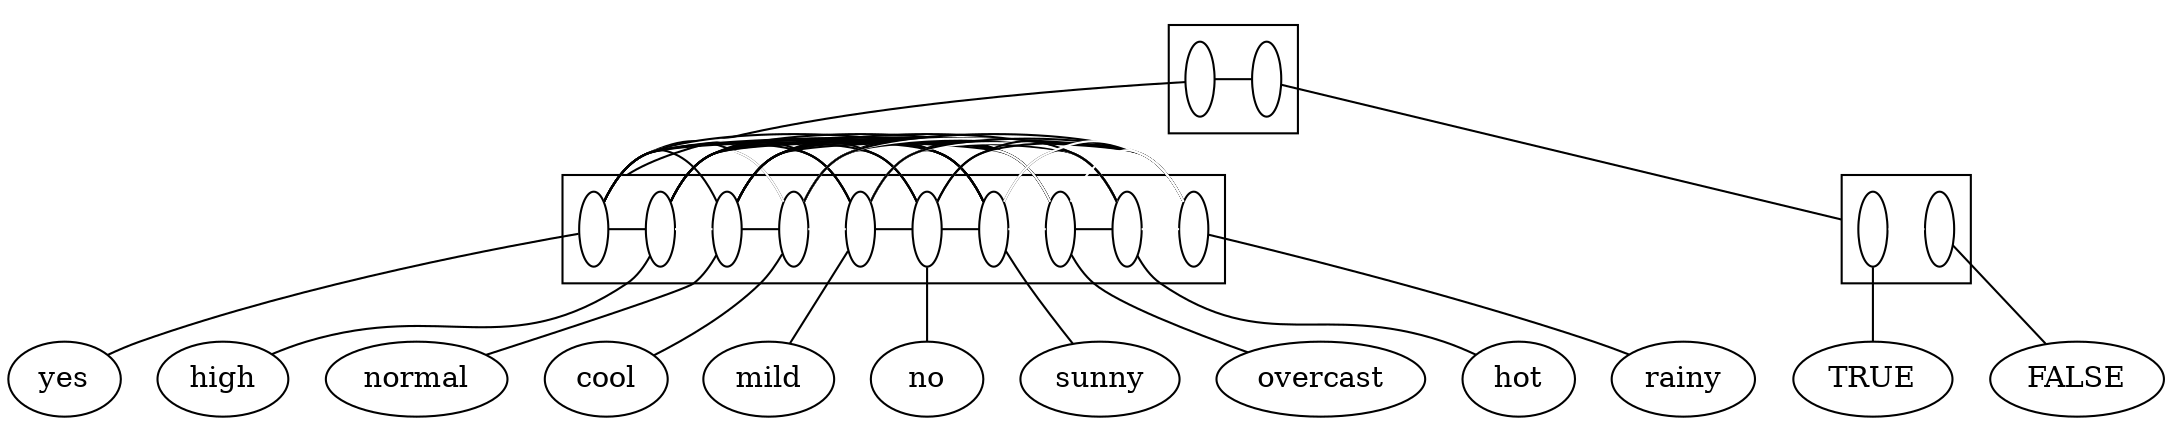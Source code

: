 digraph G {
compound=True;
yes;
high;
normal;
cool;
mild;
no;
sunny;
overcast;
hot;
rainy;
TRUE;
FALSE;
subgraph cluster_yesmildFALSEovercastnormalhighsunnyhotcoolnoTRUErainy {
s_yesmildovercastnormalsunnyhighhotcoolnorainy [width=0.2, fillcolor=white, label=" ", fixedsize=True];
s_TRUEFALSE [width=0.2, fillcolor=white, label=" ", fixedsize=True];
subgraph  {
rank=same;
s_yesmildovercastnormalsunnyhighhotcoolnorainy -> s_TRUEFALSE  [color=black, arrowhead=none];
}

}

subgraph cluster_yesmildovercastnormalsunnyhighhotcoolnorainy {
s_yes [width=0.2, fillcolor=white, label=" ", fixedsize=True];
s_high [width=0.2, fillcolor=white, label=" ", fixedsize=True];
s_normal [width=0.2, fillcolor=white, label=" ", fixedsize=True];
s_cool [width=0.2, fillcolor=white, label=" ", fixedsize=True];
s_mild [width=0.2, fillcolor=white, label=" ", fixedsize=True];
s_no [width=0.2, fillcolor=white, label=" ", fixedsize=True];
s_sunny [width=0.2, fillcolor=white, label=" ", fixedsize=True];
s_overcast [width=0.2, fillcolor=white, label=" ", fixedsize=True];
s_hot [width=0.2, fillcolor=white, label=" ", fixedsize=True];
s_rainy [width=0.2, fillcolor=white, label=" ", fixedsize=True];
subgraph  {
rank=same;
s_yes -> s_high  [color=black, arrowhead=none];
s_yes -> s_normal  [color=black, arrowhead=none];
s_yes -> s_cool  [color=black, arrowhead=none];
s_yes -> s_mild  [color=black, arrowhead=none];
s_yes -> s_no  [color=white, arrowhead=none];
s_yes -> s_sunny  [color=black, arrowhead=none];
s_yes -> s_overcast  [color=black, arrowhead=none];
s_yes -> s_hot  [color=black, arrowhead=none];
s_yes -> s_rainy  [color=black, arrowhead=none];
s_high -> s_normal  [color=white, arrowhead=none];
s_high -> s_cool  [color=white, arrowhead=none];
s_high -> s_mild  [color=black, arrowhead=none];
s_high -> s_no  [color=black, arrowhead=none];
s_high -> s_sunny  [color=black, arrowhead=none];
s_high -> s_overcast  [color=black, arrowhead=none];
s_high -> s_hot  [color=black, arrowhead=none];
s_high -> s_rainy  [color=black, arrowhead=none];
s_normal -> s_cool  [color=black, arrowhead=none];
s_normal -> s_mild  [color=black, arrowhead=none];
s_normal -> s_no  [color=black, arrowhead=none];
s_normal -> s_sunny  [color=black, arrowhead=none];
s_normal -> s_overcast  [color=black, arrowhead=none];
s_normal -> s_hot  [color=black, arrowhead=none];
s_normal -> s_rainy  [color=black, arrowhead=none];
s_cool -> s_mild  [color=white, arrowhead=none];
s_cool -> s_no  [color=black, arrowhead=none];
s_cool -> s_sunny  [color=black, arrowhead=none];
s_cool -> s_overcast  [color=black, arrowhead=none];
s_cool -> s_hot  [color=white, arrowhead=none];
s_cool -> s_rainy  [color=black, arrowhead=none];
s_mild -> s_no  [color=black, arrowhead=none];
s_mild -> s_sunny  [color=black, arrowhead=none];
s_mild -> s_overcast  [color=black, arrowhead=none];
s_mild -> s_hot  [color=white, arrowhead=none];
s_mild -> s_rainy  [color=black, arrowhead=none];
s_no -> s_sunny  [color=black, arrowhead=none];
s_no -> s_overcast  [color=white, arrowhead=none];
s_no -> s_hot  [color=black, arrowhead=none];
s_no -> s_rainy  [color=black, arrowhead=none];
s_sunny -> s_overcast  [color=white, arrowhead=none];
s_sunny -> s_hot  [color=black, arrowhead=none];
s_sunny -> s_rainy  [color=white, arrowhead=none];
s_overcast -> s_hot  [color=black, arrowhead=none];
s_overcast -> s_rainy  [color=white, arrowhead=none];
s_hot -> s_rainy  [color=white, arrowhead=none];
}

}

subgraph cluster_TRUEFALSE {
s_TRUE [width=0.2, fillcolor=white, label=" ", fixedsize=True];
s_FALSE [width=0.2, fillcolor=white, label=" ", fixedsize=True];
subgraph  {
rank=same;
s_TRUE -> s_FALSE  [color=white, arrowhead=none];
}

}

s_yes -> yes  [arrowhead=none];
s_high -> high  [arrowhead=none];
s_normal -> normal  [arrowhead=none];
s_cool -> cool  [arrowhead=none];
s_mild -> mild  [arrowhead=none];
s_no -> no  [arrowhead=none];
s_sunny -> sunny  [arrowhead=none];
s_overcast -> overcast  [arrowhead=none];
s_hot -> hot  [arrowhead=none];
s_rainy -> rainy  [arrowhead=none];
s_TRUE -> TRUE  [arrowhead=none];
s_FALSE -> FALSE  [arrowhead=none];
s_yesmildovercastnormalsunnyhighhotcoolnorainy -> s_yes  [lhead=cluster_yesmildovercastnormalsunnyhighhotcoolnorainy, arrowhead=none];
s_TRUEFALSE -> s_TRUE  [lhead=cluster_TRUEFALSE, arrowhead=none];
}
